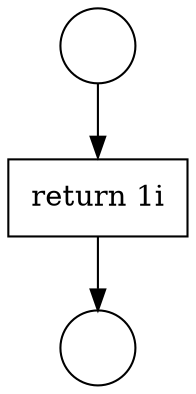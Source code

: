 digraph {
  node7892 [shape=circle label=" " color="black" fillcolor="white" style=filled]
  node7894 [shape=none, margin=0, label=<<font color="black">
    <table border="0" cellborder="1" cellspacing="0" cellpadding="10">
      <tr><td align="left">return 1i</td></tr>
    </table>
  </font>> color="black" fillcolor="white" style=filled]
  node7893 [shape=circle label=" " color="black" fillcolor="white" style=filled]
  node7892 -> node7894 [ color="black"]
  node7894 -> node7893 [ color="black"]
}
